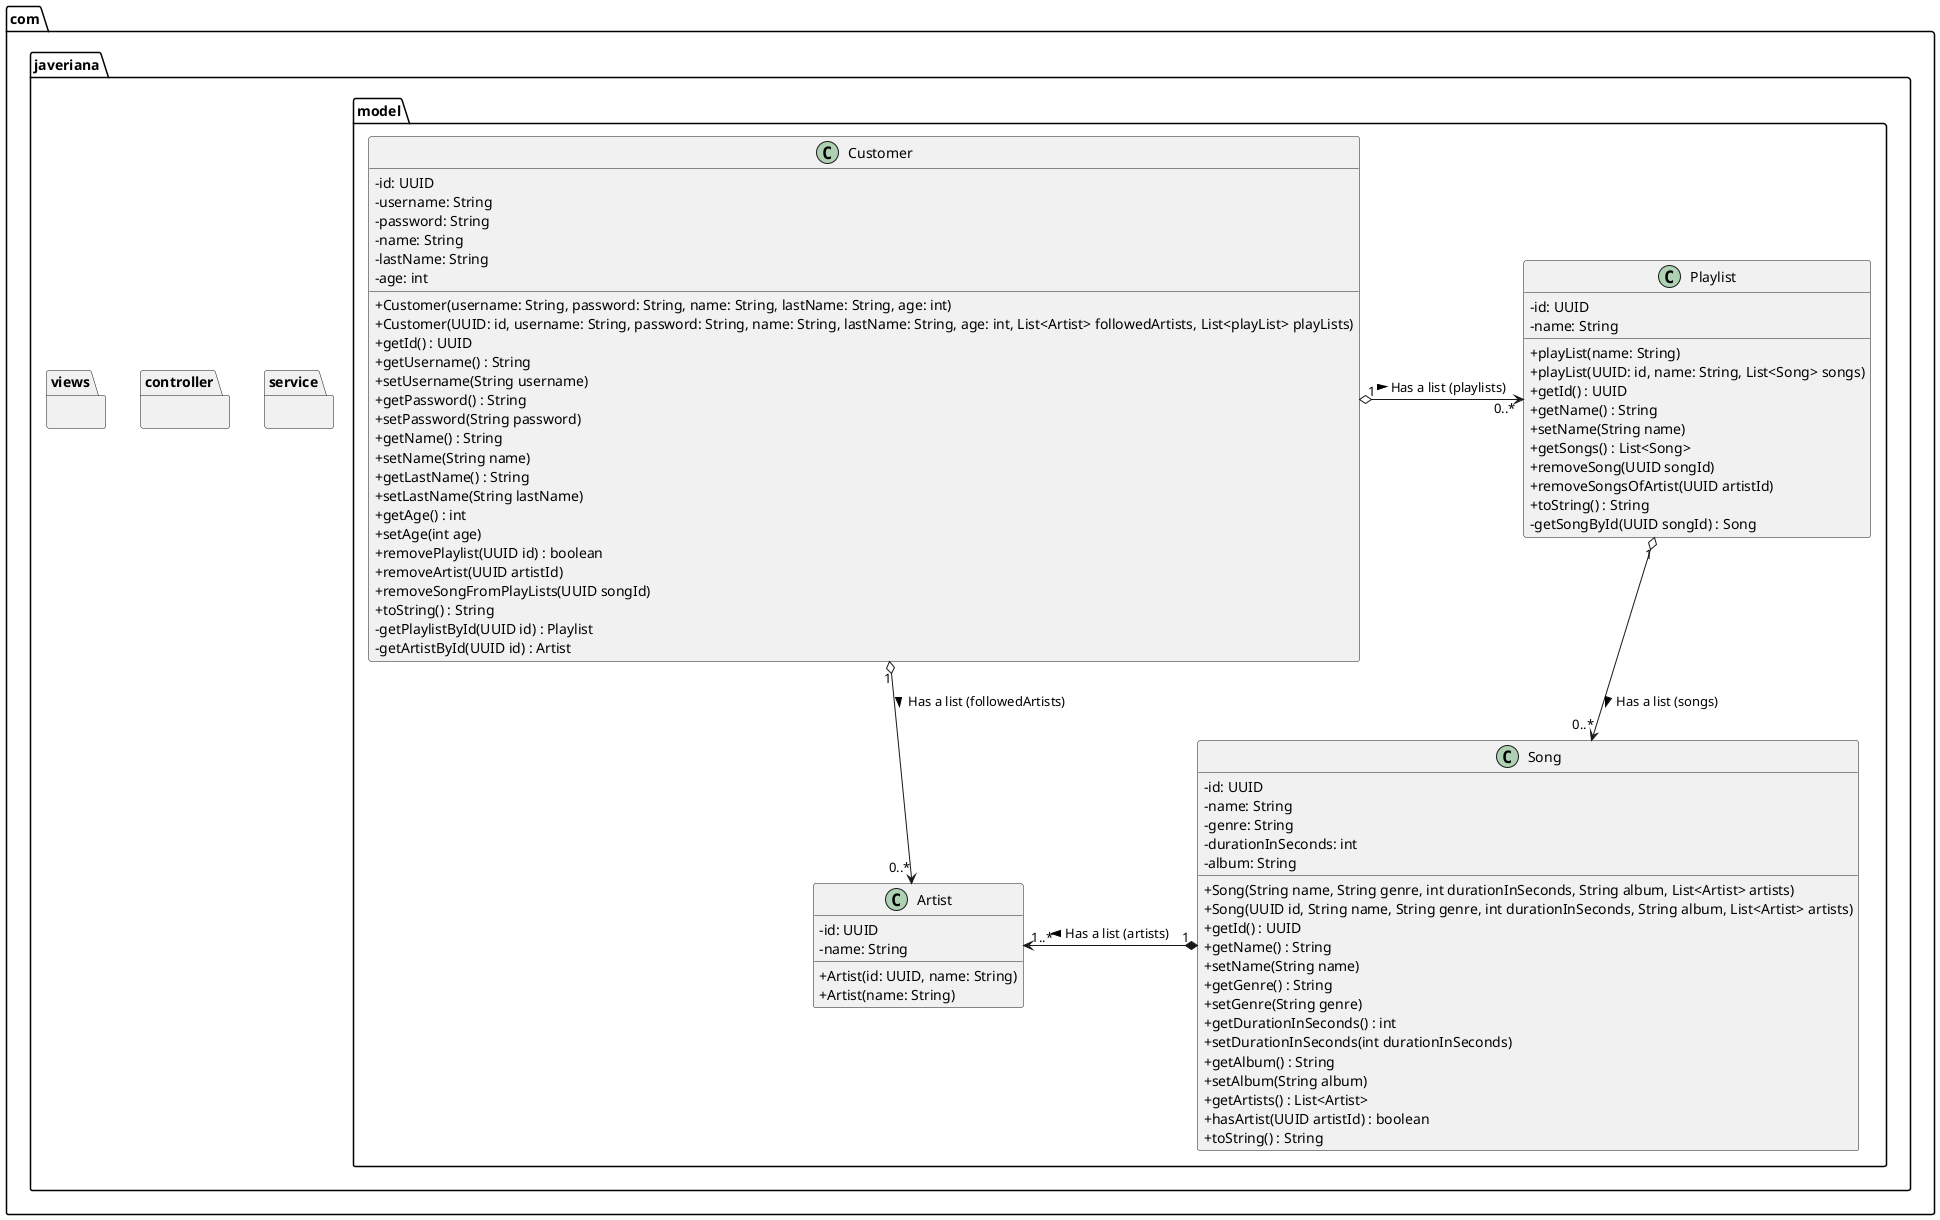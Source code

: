 @startuml
skinparam classAttributeIconSize 0
class com.javeriana.model.Artist $Artist {
    - id: UUID
    - name: String

    + Artist(id: UUID, name: String)
    + Artist(name: String)
}

class com.javeriana.model.Customer $Customer {
    - id: UUID
    - username: String
    - password: String
    - name: String
    - lastName: String
    - age: int

    + Customer(username: String, password: String, name: String, lastName: String, age: int)
    + Customer(UUID: id, username: String, password: String, name: String, lastName: String, age: int, List<Artist> followedArtists, List<playList> playLists)


    + getId() : UUID
    + getUsername() : String
    + setUsername(String username)
    + getPassword() : String
    + setPassword(String password)
    + getName() : String
    + setName(String name)
    + getLastName() : String
    + setLastName(String lastName)
    + getAge() : int
    + setAge(int age)
    + removePlaylist(UUID id) : boolean
    + removeArtist(UUID artistId)
    + removeSongFromPlayLists(UUID songId)
    + toString() : String
    - getPlaylistById(UUID id) : Playlist
    - getArtistById(UUID id) : Artist
}

class com.javeriana.model.Playlist $Playlist {
    - id: UUID
    - name: String

    + playList(name: String)
    + playList(UUID: id, name: String, List<Song> songs)


    + getId() : UUID
    + getName() : String
    + setName(String name)
    + getSongs() : List<Song>
    + removeSong(UUID songId)
    + removeSongsOfArtist(UUID artistId)
    + toString() : String
    - getSongById(UUID songId) : Song
}

class com.javeriana.model.Song $Song {
    - id: UUID
    - name: String
    - genre: String
    - durationInSeconds: int
    - album: String

    + Song(String name, String genre, int durationInSeconds, String album, List<Artist> artists)
    + Song(UUID id, String name, String genre, int durationInSeconds, String album, List<Artist> artists)
    + getId() : UUID
    + getName() : String
    + setName(String name)
    + getGenre() : String
    + setGenre(String genre)
    + getDurationInSeconds() : int
    + setDurationInSeconds(int durationInSeconds)
    + getAlbum() : String
    + setAlbum(String album)
    + getArtists() : List<Artist>
    + hasArtist(UUID artistId) : boolean
    + toString() : String
}

class com.javeriana.service.ArtistService $ArtistService {

    + ArtistService()


    + getArtists() : List<Artist>
    + addArtist(String name) : Artist
    + getArtistById(UUID id) : Artist
    + removeArtist(UUID id) : boolean
    + getArtistsToString() : List<String>
    + getArtistsByIds(List<UUID> artists) : List<Artist>
}

class com.javeriana.service.CustomerAdminService $CustomerAdminService {

    + CustomerAdminService()


    + getCustomers() : List<Customer>
    + addCustomer(String username, String password, String name, String lastName, int age)
    + removeCustomer(UUID id) : boolean
    + getCustomerById(UUID id) : Customer
    + getCustomersToString() : List<String>
    + removePlaylistFromCustomers(UUID playlistId)
    + removeArtistFromCustomers(UUID artistId)
}

class com.javeriana.service.SongService $SongService {

    + SongService()


    + getSongs() : List<Song>
    + addSong(String name, String genre, int durationInSeconds, String album, List<Artist> artists)
    + removeSong(UUID songId) : boolean
    + getSongById(UUID songId) : Song
    + removeSongsOfArtist(UUID artistId)
    + getSongsToString() : List<String>
}

class com.javeriana.service.PlaylistService $PlaylistService {

    + PlaylistService()
    + getPlaylists() : List<Playlist>
    + addPlaylist(String name)
    + removePlaylist(UUID id) : boolean
    + getPlaylistById(UUID id) : Playlist
    + removeSongsOfArtist(UUID artistId)
    + getPlaylistsToString() : List<String>
    + removeSongFromPlaylists(UUID uuid)
}

class com.javeriana.controller.AdminController $AdminController {

     + AdminController(ArtistService artistService, CustomerAdminService customerAdminService, SongService songService, PlaylistService playlistService)
     + addArtist(String name)
     + removeArtist(String id)
     + addCustomer(String username, String password, String name, String lastName, int age)
     + removeCustomer(String id)
     + addSong(String name, String genre, int durationInSeconds, String album, List<String> artistIds)
     + removeSong(String id)
     + addPlaylist(String name)
     + removePlaylist(String id)
     + getArtistsToString() : List<String>
     + getCustomersToString() : List<String>
     + getSongsToString() : List<String>
     + getPlaylistsToString() : List<String>

}

class com.javeriana.views.AdminView $AdminView {

    - scanner : Scanner

    + AdminView(AdminController adminController, Scanner scanner)
    + showMenu()
    - showPlaylists()
    - showArtists()
    - showCustomers()
    - showSongs()
    - removePlaylist()
    - addPlaylist()
    - addCustomer()
    - removeCustomer()
    - removeSong()
    - addSong()
    - removeArtist()
    - addArtist()
}

class Main $Main {

    + Main()
    + main(args: String[]): void


}

' Relaciones
com.javeriana.model.Customer "1" o-> "0..*" com.javeriana.model.Playlist : Has a list (playlists) >
com.javeriana.model.Customer "1" o--> "0..*" com.javeriana.model.Artist : Has a list (followedArtists) >
com.javeriana.model.Playlist "1" o--> "0..*" com.javeriana.model.Song : Has a list (songs) >
com.javeriana.model.Song "1" *-> "1..*" com.javeriana.model.Artist : Has a list (artists) >

com.javeriana.service.ArtistService "1" o--> "*" com.javeriana.model.Artist : Has a list (artists) >
com.javeriana.service.CustomerAdminService "1" o--> "*" com.javeriana.model.Customer : Has a list (customers) >
com.javeriana.service.SongService "1" o-> "*" com.javeriana.model.Song : Has a list (songs) >
com.javeriana.service.PlaylistService "1" o-> "*" com.javeriana.model.Playlist : Has a list (playLists) >

com.javeriana.controller.AdminController "1" *--> "1" com.javeriana.service.ArtistService : Uses >
com.javeriana.controller.AdminController "1" *--> "1" com.javeriana.service.CustomerAdminService : Uses >
com.javeriana.controller.AdminController "1" *--> "1" com.javeriana.service.SongService : Uses >
com.javeriana.controller.AdminController "1" *--> "1" com.javeriana.service.PlaylistService : Uses >

com.javeriana.views.AdminView "1" *--> "1" com.javeriana.controller.AdminController : Uses >

Main -down-> AdminView : Creates >

' Remover todo menos las clases dentro de models

' Remover Main
remove $Main

' Remover Vistas
remove $AdminView

' Remover Controladores
remove $AdminController

' Remover Servicios
remove $CustomerAdminService
remove $SongService
remove $PlaylistService
remove $ArtistService

/'
' Remover todo menos ArtistService y Artist

' Remover Main
remove $Main

' Remover Vistas
remove $AdminView

' Remover Controladores
remove $AdminController

' Remover Servicios
remove $CustomerAdminService
remove $SongService
remove $PlaylistService

' Remover Modelos
remove $Customer
remove $Song
remove $Playlist
'/

/'
' Remover todo menos CustomerAdminService y Customer

' Remover Main
remove $Main

' Remover Vistas
remove $AdminView

' Remover Controladores
remove $AdminController

' Remover Servicios
remove $SongService
remove $PlaylistService
remove $ArtistService

' Remover Modelos
remove $Artist
remove $Song
remove $Playlist
'/

/'
' Remover todo menos SongService y Song

' Remover Main
remove $Main

' Remover Vistas
remove $AdminView

' Remover Controladores
remove $AdminController

' Remover Servicios
remove $CustomerAdminService
remove $PlaylistService
remove $ArtistService

' Remover Modelos
remove $Artist
remove $Customer
remove $Playlist
'/

/'
' Remover todo menos PlaylistService y Playlist

' Remover Main
remove $Main

' Remover Vistas
remove $AdminView

' Remover Controladores
remove $AdminController

' Remover Servicios
remove $CustomerAdminService
remove $SongService
remove $ArtistService

' Remover Modelos
remove $Artist
remove $Customer
remove $Song
'/

/'
' Remover todo menos AdminController y los servicios

' Remover Main
remove $Main

' Remover Vistas
remove $AdminView

' Remover Modelos
remove $Artist
remove $Customer
remove $Song
remove $Playlist
'/

/'
' Remover todo menos AdminView y AdminController

' Remover Main
remove $Main

' Remover Modelos
remove $Artist
remove $Customer
remove $Song
remove $Playlist

' Remover Servicios
remove $CustomerAdminService
remove $SongService
remove $PlaylistService
remove $ArtistService
'/
/'
' Remover todo menos Main y AdminView

' Remover Controladores
remove $AdminController

' Remover Servicios
remove $CustomerAdminService
remove $SongService
remove $PlaylistService
remove $ArtistService

' Remover Modelos
remove $Artist
remove $Customer
remove $Song
remove $Playlist
'/

@enduml
